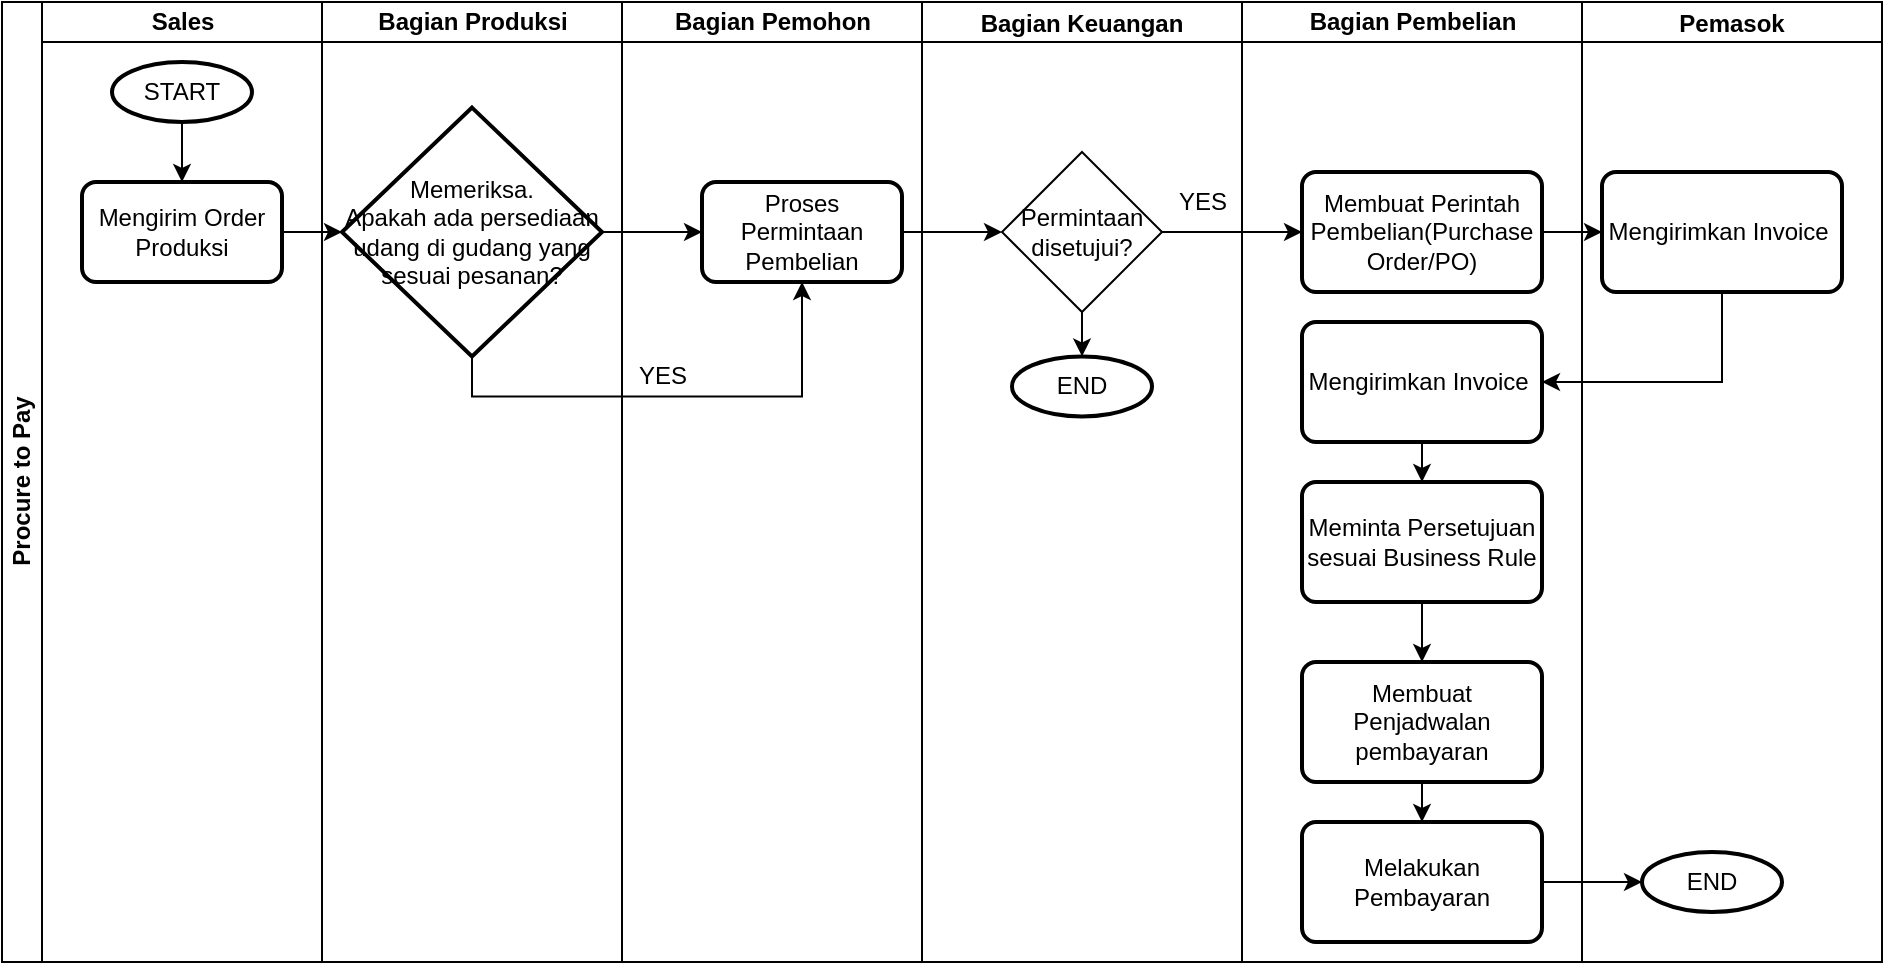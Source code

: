 <mxfile version="13.8.1" type="github"><diagram id="qCszJQHrccU-uNA8Sfv5" name="Page-1"><mxGraphModel dx="868" dy="472" grid="1" gridSize="10" guides="1" tooltips="1" connect="1" arrows="1" fold="1" page="1" pageScale="1" pageWidth="850" pageHeight="1100" math="0" shadow="0"><root><mxCell id="0"/><mxCell id="1" parent="0"/><mxCell id="LXCtpdqdE6F_oIluZaGh-3" value="Procure to Pay" style="swimlane;html=1;childLayout=stackLayout;resizeParent=1;resizeParentMax=0;startSize=20;horizontal=0;horizontalStack=1;" vertex="1" parent="1"><mxGeometry x="100" y="20" width="310" height="480" as="geometry"/></mxCell><mxCell id="LXCtpdqdE6F_oIluZaGh-4" value="Sales" style="swimlane;html=1;startSize=20;" vertex="1" parent="LXCtpdqdE6F_oIluZaGh-3"><mxGeometry x="20" width="140" height="480" as="geometry"/></mxCell><mxCell id="LXCtpdqdE6F_oIluZaGh-7" value="START" style="strokeWidth=2;html=1;shape=mxgraph.flowchart.start_1;whiteSpace=wrap;" vertex="1" parent="LXCtpdqdE6F_oIluZaGh-4"><mxGeometry x="35" y="30" width="70" height="30" as="geometry"/></mxCell><mxCell id="LXCtpdqdE6F_oIluZaGh-10" style="edgeStyle=orthogonalEdgeStyle;rounded=0;orthogonalLoop=1;jettySize=auto;html=1;exitX=0.5;exitY=1;exitDx=0;exitDy=0;exitPerimeter=0;entryX=0.5;entryY=0;entryDx=0;entryDy=0;" edge="1" parent="LXCtpdqdE6F_oIluZaGh-4" source="LXCtpdqdE6F_oIluZaGh-7" target="LXCtpdqdE6F_oIluZaGh-9"><mxGeometry relative="1" as="geometry"/></mxCell><mxCell id="LXCtpdqdE6F_oIluZaGh-9" value="Mengirim Order Produksi" style="rounded=1;whiteSpace=wrap;html=1;absoluteArcSize=1;arcSize=14;strokeWidth=2;" vertex="1" parent="LXCtpdqdE6F_oIluZaGh-4"><mxGeometry x="20" y="90" width="100" height="50" as="geometry"/></mxCell><mxCell id="LXCtpdqdE6F_oIluZaGh-5" value="Bagian Produksi" style="swimlane;html=1;startSize=20;" vertex="1" parent="LXCtpdqdE6F_oIluZaGh-3"><mxGeometry x="160" width="150" height="480" as="geometry"/></mxCell><mxCell id="LXCtpdqdE6F_oIluZaGh-12" value="Memeriksa.&lt;br&gt;Apakah ada persediaan udang di gudang yang sesuai pesanan?" style="strokeWidth=2;html=1;shape=mxgraph.flowchart.decision;whiteSpace=wrap;" vertex="1" parent="LXCtpdqdE6F_oIluZaGh-5"><mxGeometry x="10" y="52.82" width="130" height="124.37" as="geometry"/></mxCell><mxCell id="LXCtpdqdE6F_oIluZaGh-22" value="NO" style="text;html=1;strokeColor=none;fillColor=none;align=center;verticalAlign=middle;whiteSpace=wrap;rounded=0;" vertex="1" parent="LXCtpdqdE6F_oIluZaGh-5"><mxGeometry x="200" y="90" width="40" height="20" as="geometry"/></mxCell><mxCell id="LXCtpdqdE6F_oIluZaGh-13" style="edgeStyle=orthogonalEdgeStyle;rounded=0;orthogonalLoop=1;jettySize=auto;html=1;exitX=1;exitY=0.5;exitDx=0;exitDy=0;" edge="1" parent="LXCtpdqdE6F_oIluZaGh-3" source="LXCtpdqdE6F_oIluZaGh-9" target="LXCtpdqdE6F_oIluZaGh-12"><mxGeometry relative="1" as="geometry"/></mxCell><mxCell id="LXCtpdqdE6F_oIluZaGh-23" value="Bagian Keuangan" style="swimlane;startSize=20;" vertex="1" parent="1"><mxGeometry x="560" y="20" width="160" height="480" as="geometry"/></mxCell><mxCell id="LXCtpdqdE6F_oIluZaGh-46" style="edgeStyle=orthogonalEdgeStyle;rounded=0;orthogonalLoop=1;jettySize=auto;html=1;exitX=0.5;exitY=1;exitDx=0;exitDy=0;entryX=0.5;entryY=0;entryDx=0;entryDy=0;entryPerimeter=0;" edge="1" parent="LXCtpdqdE6F_oIluZaGh-23" source="LXCtpdqdE6F_oIluZaGh-24" target="LXCtpdqdE6F_oIluZaGh-45"><mxGeometry relative="1" as="geometry"/></mxCell><mxCell id="LXCtpdqdE6F_oIluZaGh-24" value="Permintaan disetujui?" style="rhombus;whiteSpace=wrap;html=1;" vertex="1" parent="LXCtpdqdE6F_oIluZaGh-23"><mxGeometry x="40" y="75" width="80" height="80" as="geometry"/></mxCell><mxCell id="LXCtpdqdE6F_oIluZaGh-45" value="END" style="strokeWidth=2;html=1;shape=mxgraph.flowchart.start_1;whiteSpace=wrap;" vertex="1" parent="LXCtpdqdE6F_oIluZaGh-23"><mxGeometry x="45" y="177.19" width="70" height="30" as="geometry"/></mxCell><mxCell id="LXCtpdqdE6F_oIluZaGh-27" value="YES" style="text;html=1;align=center;verticalAlign=middle;resizable=0;points=[];autosize=1;" vertex="1" parent="LXCtpdqdE6F_oIluZaGh-23"><mxGeometry x="120" y="90" width="40" height="20" as="geometry"/></mxCell><mxCell id="LXCtpdqdE6F_oIluZaGh-26" style="edgeStyle=orthogonalEdgeStyle;rounded=0;orthogonalLoop=1;jettySize=auto;html=1;exitX=1;exitY=0.5;exitDx=0;exitDy=0;entryX=0;entryY=0.5;entryDx=0;entryDy=0;" edge="1" parent="1" source="LXCtpdqdE6F_oIluZaGh-24" target="LXCtpdqdE6F_oIluZaGh-20"><mxGeometry relative="1" as="geometry"/></mxCell><mxCell id="LXCtpdqdE6F_oIluZaGh-28" value="Pemasok" style="swimlane;startSize=20;" vertex="1" parent="1"><mxGeometry x="890" y="20" width="150" height="480" as="geometry"/></mxCell><mxCell id="LXCtpdqdE6F_oIluZaGh-30" value="Mengirimkan Invoice&amp;nbsp;" style="rounded=1;whiteSpace=wrap;html=1;absoluteArcSize=1;arcSize=14;strokeWidth=2;" vertex="1" parent="LXCtpdqdE6F_oIluZaGh-28"><mxGeometry x="10" y="85" width="120" height="60" as="geometry"/></mxCell><mxCell id="LXCtpdqdE6F_oIluZaGh-40" value="END" style="strokeWidth=2;html=1;shape=mxgraph.flowchart.start_1;whiteSpace=wrap;" vertex="1" parent="LXCtpdqdE6F_oIluZaGh-28"><mxGeometry x="30" y="425" width="70" height="30" as="geometry"/></mxCell><mxCell id="LXCtpdqdE6F_oIluZaGh-29" style="edgeStyle=orthogonalEdgeStyle;rounded=0;orthogonalLoop=1;jettySize=auto;html=1;exitX=1;exitY=0.5;exitDx=0;exitDy=0;entryX=0;entryY=0.5;entryDx=0;entryDy=0;" edge="1" parent="1" source="LXCtpdqdE6F_oIluZaGh-20" target="LXCtpdqdE6F_oIluZaGh-30"><mxGeometry relative="1" as="geometry"><mxPoint x="920" y="135" as="targetPoint"/></mxGeometry></mxCell><mxCell id="LXCtpdqdE6F_oIluZaGh-21" style="edgeStyle=orthogonalEdgeStyle;rounded=0;orthogonalLoop=1;jettySize=auto;html=1;exitX=1;exitY=0.5;exitDx=0;exitDy=0;exitPerimeter=0;" edge="1" parent="1" source="LXCtpdqdE6F_oIluZaGh-12" target="LXCtpdqdE6F_oIluZaGh-19"><mxGeometry relative="1" as="geometry"/></mxCell><mxCell id="LXCtpdqdE6F_oIluZaGh-47" style="edgeStyle=orthogonalEdgeStyle;rounded=0;orthogonalLoop=1;jettySize=auto;html=1;exitX=0.5;exitY=1;exitDx=0;exitDy=0;exitPerimeter=0;entryX=0.5;entryY=1;entryDx=0;entryDy=0;" edge="1" parent="1" source="LXCtpdqdE6F_oIluZaGh-12" target="LXCtpdqdE6F_oIluZaGh-19"><mxGeometry relative="1" as="geometry"/></mxCell><mxCell id="LXCtpdqdE6F_oIluZaGh-6" value="Bagian Pemohon" style="swimlane;html=1;startSize=20;" vertex="1" parent="1"><mxGeometry x="410" y="20" width="150" height="480" as="geometry"/></mxCell><mxCell id="LXCtpdqdE6F_oIluZaGh-44" value="YES" style="text;html=1;align=center;verticalAlign=middle;resizable=0;points=[];autosize=1;" vertex="1" parent="LXCtpdqdE6F_oIluZaGh-6"><mxGeometry y="177.19" width="40" height="20" as="geometry"/></mxCell><mxCell id="LXCtpdqdE6F_oIluZaGh-19" value="Proses Permintaan&lt;br&gt;Pembelian" style="rounded=1;whiteSpace=wrap;html=1;absoluteArcSize=1;arcSize=14;strokeWidth=2;" vertex="1" parent="LXCtpdqdE6F_oIluZaGh-6"><mxGeometry x="40" y="90" width="100" height="50" as="geometry"/></mxCell><mxCell id="LXCtpdqdE6F_oIluZaGh-25" style="edgeStyle=orthogonalEdgeStyle;rounded=0;orthogonalLoop=1;jettySize=auto;html=1;exitX=1;exitY=0.5;exitDx=0;exitDy=0;entryX=0;entryY=0.5;entryDx=0;entryDy=0;" edge="1" parent="1" source="LXCtpdqdE6F_oIluZaGh-19" target="LXCtpdqdE6F_oIluZaGh-24"><mxGeometry relative="1" as="geometry"/></mxCell><mxCell id="LXCtpdqdE6F_oIluZaGh-14" value="Bagian Pembelian" style="swimlane;html=1;startSize=20;" vertex="1" parent="1"><mxGeometry x="720" y="20" width="170" height="480" as="geometry"/></mxCell><mxCell id="LXCtpdqdE6F_oIluZaGh-20" value="Membuat Perintah Pembelian(Purchase Order/PO)" style="rounded=1;whiteSpace=wrap;html=1;absoluteArcSize=1;arcSize=14;strokeWidth=2;" vertex="1" parent="LXCtpdqdE6F_oIluZaGh-14"><mxGeometry x="30" y="85" width="120" height="60" as="geometry"/></mxCell><mxCell id="LXCtpdqdE6F_oIluZaGh-35" style="edgeStyle=orthogonalEdgeStyle;rounded=0;orthogonalLoop=1;jettySize=auto;html=1;exitX=0.5;exitY=1;exitDx=0;exitDy=0;entryX=0.5;entryY=0;entryDx=0;entryDy=0;" edge="1" parent="LXCtpdqdE6F_oIluZaGh-14" source="LXCtpdqdE6F_oIluZaGh-31" target="LXCtpdqdE6F_oIluZaGh-34"><mxGeometry relative="1" as="geometry"/></mxCell><mxCell id="LXCtpdqdE6F_oIluZaGh-31" value="Mengirimkan Invoice&amp;nbsp;" style="rounded=1;whiteSpace=wrap;html=1;absoluteArcSize=1;arcSize=14;strokeWidth=2;" vertex="1" parent="LXCtpdqdE6F_oIluZaGh-14"><mxGeometry x="30" y="160" width="120" height="60" as="geometry"/></mxCell><mxCell id="LXCtpdqdE6F_oIluZaGh-38" style="edgeStyle=orthogonalEdgeStyle;rounded=0;orthogonalLoop=1;jettySize=auto;html=1;exitX=0.5;exitY=1;exitDx=0;exitDy=0;entryX=0.5;entryY=0;entryDx=0;entryDy=0;" edge="1" parent="LXCtpdqdE6F_oIluZaGh-14" source="LXCtpdqdE6F_oIluZaGh-33" target="LXCtpdqdE6F_oIluZaGh-37"><mxGeometry relative="1" as="geometry"/></mxCell><mxCell id="LXCtpdqdE6F_oIluZaGh-33" value="Membuat Penjadwalan pembayaran" style="rounded=1;whiteSpace=wrap;html=1;absoluteArcSize=1;arcSize=14;strokeWidth=2;" vertex="1" parent="LXCtpdqdE6F_oIluZaGh-14"><mxGeometry x="30" y="330" width="120" height="60" as="geometry"/></mxCell><mxCell id="LXCtpdqdE6F_oIluZaGh-36" style="edgeStyle=orthogonalEdgeStyle;rounded=0;orthogonalLoop=1;jettySize=auto;html=1;exitX=0.5;exitY=1;exitDx=0;exitDy=0;entryX=0.5;entryY=0;entryDx=0;entryDy=0;" edge="1" parent="LXCtpdqdE6F_oIluZaGh-14" source="LXCtpdqdE6F_oIluZaGh-34" target="LXCtpdqdE6F_oIluZaGh-33"><mxGeometry relative="1" as="geometry"/></mxCell><mxCell id="LXCtpdqdE6F_oIluZaGh-34" value="Meminta Persetujuan sesuai Business Rule" style="rounded=1;whiteSpace=wrap;html=1;absoluteArcSize=1;arcSize=14;strokeWidth=2;" vertex="1" parent="LXCtpdqdE6F_oIluZaGh-14"><mxGeometry x="30" y="240" width="120" height="60" as="geometry"/></mxCell><mxCell id="LXCtpdqdE6F_oIluZaGh-37" value="Melakukan Pembayaran" style="rounded=1;whiteSpace=wrap;html=1;absoluteArcSize=1;arcSize=14;strokeWidth=2;" vertex="1" parent="LXCtpdqdE6F_oIluZaGh-14"><mxGeometry x="30" y="410" width="120" height="60" as="geometry"/></mxCell><mxCell id="LXCtpdqdE6F_oIluZaGh-32" style="edgeStyle=orthogonalEdgeStyle;rounded=0;orthogonalLoop=1;jettySize=auto;html=1;exitX=0.5;exitY=1;exitDx=0;exitDy=0;entryX=1;entryY=0.5;entryDx=0;entryDy=0;" edge="1" parent="1" source="LXCtpdqdE6F_oIluZaGh-30" target="LXCtpdqdE6F_oIluZaGh-31"><mxGeometry relative="1" as="geometry"/></mxCell><mxCell id="LXCtpdqdE6F_oIluZaGh-41" style="edgeStyle=orthogonalEdgeStyle;rounded=0;orthogonalLoop=1;jettySize=auto;html=1;exitX=1;exitY=0.5;exitDx=0;exitDy=0;entryX=0;entryY=0.5;entryDx=0;entryDy=0;entryPerimeter=0;" edge="1" parent="1" source="LXCtpdqdE6F_oIluZaGh-37" target="LXCtpdqdE6F_oIluZaGh-40"><mxGeometry relative="1" as="geometry"/></mxCell></root></mxGraphModel></diagram></mxfile>